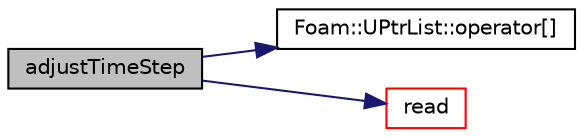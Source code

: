 digraph "adjustTimeStep"
{
  bgcolor="transparent";
  edge [fontname="Helvetica",fontsize="10",labelfontname="Helvetica",labelfontsize="10"];
  node [fontname="Helvetica",fontsize="10",shape=record];
  rankdir="LR";
  Node4524 [label="adjustTimeStep",height=0.2,width=0.4,color="black", fillcolor="grey75", style="filled", fontcolor="black"];
  Node4524 -> Node4525 [color="midnightblue",fontsize="10",style="solid",fontname="Helvetica"];
  Node4525 [label="Foam::UPtrList::operator[]",height=0.2,width=0.4,color="black",URL="$a27101.html#a92eab3a97cd59afdf63a26b0a90642a9",tooltip="Return element const reference. "];
  Node4524 -> Node4526 [color="midnightblue",fontsize="10",style="solid",fontname="Helvetica"];
  Node4526 [label="read",height=0.2,width=0.4,color="red",URL="$a27221.html#af816873151ddb0126e98bb2f914d8ed5",tooltip="Read and set the function objects if their data have changed. "];
}
